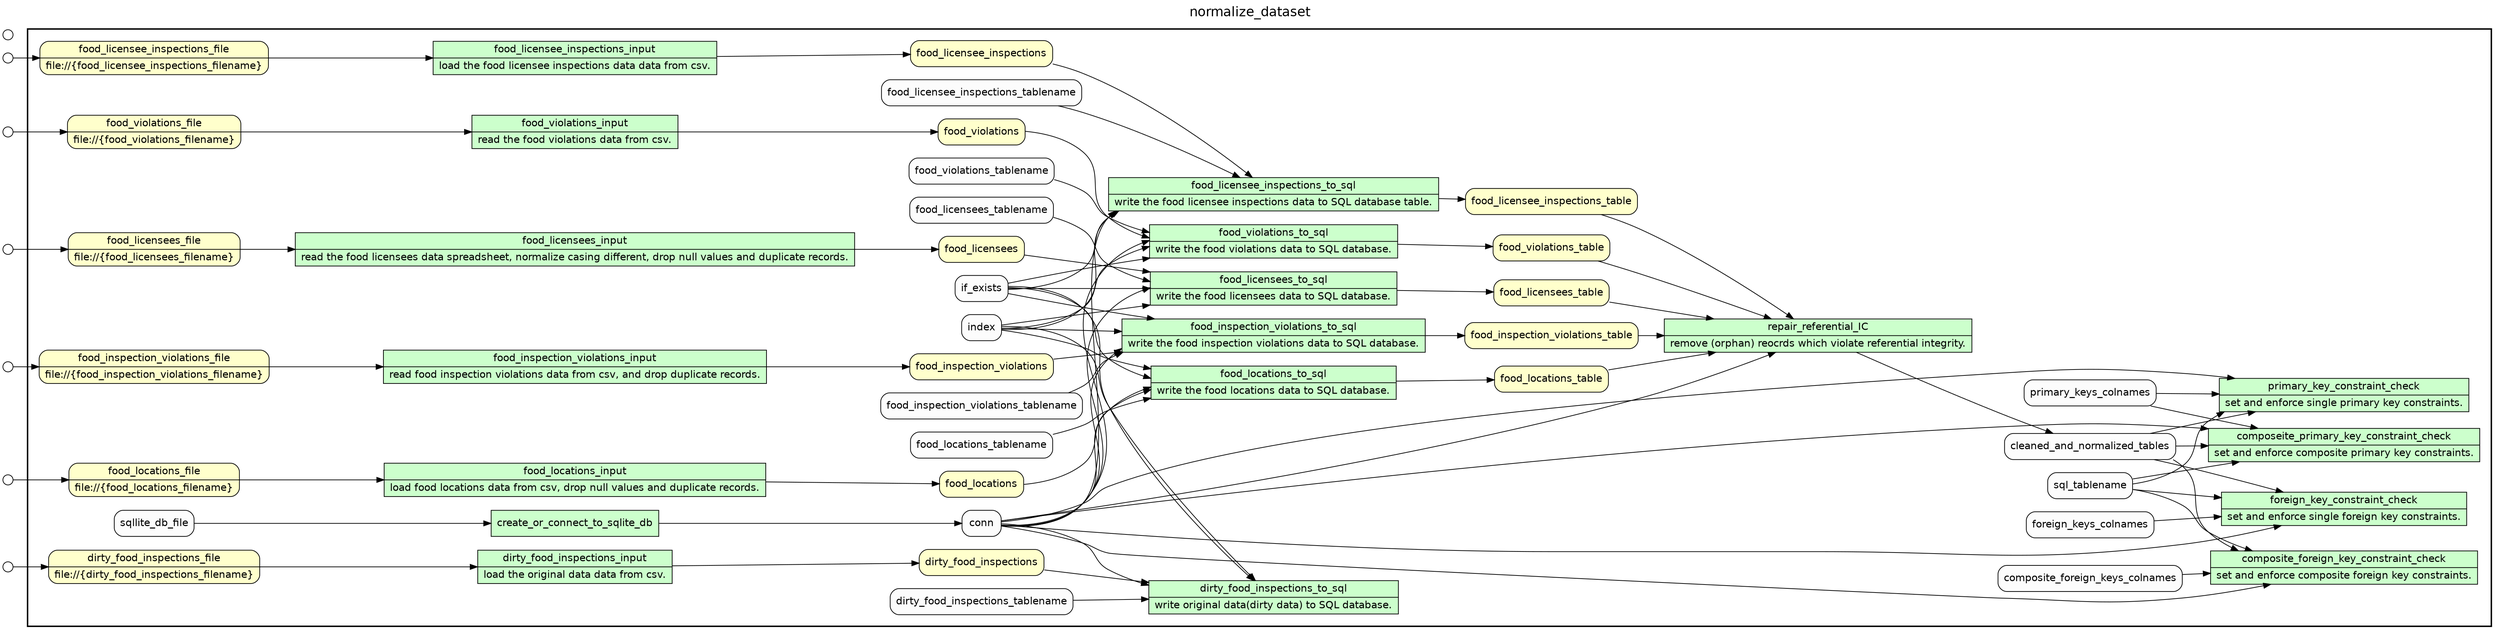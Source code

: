 
/* Start of top-level graph */
digraph Workflow {
rankdir=LR

/* Title for graph */
fontname=Helvetica; fontsize=18; labelloc=t
label=normalize_dataset

/* Start of double cluster for drawing box around nodes in workflow */
subgraph cluster_workflow_box_outer { label=""; color=black; penwidth=2
subgraph cluster_workflow_box_inner { label=""; penwidth=0

/* Style for nodes representing atomic programs in workflow */
node[shape=box style=filled fillcolor="#CCFFCC" peripheries=1 fontname=Helvetica]

/* Nodes representing atomic programs in workflow */
food_licensee_inspections_input [shape=record rankdir=LR label="{{<f0> food_licensee_inspections_input |<f1> load the food licensee inspections data data from csv.}}"];
food_inspection_violations_input [shape=record rankdir=LR label="{{<f0> food_inspection_violations_input |<f1> read food inspection violations data from csv, and drop duplicate records.}}"];
food_violations_input [shape=record rankdir=LR label="{{<f0> food_violations_input |<f1> read the food violations data from csv.}}"];
food_licensees_input [shape=record rankdir=LR label="{{<f0> food_licensees_input |<f1> read the food licensees data spreadsheet, normalize casing different, drop null values and duplicate records.}}"];
food_locations_input [shape=record rankdir=LR label="{{<f0> food_locations_input |<f1> load food locations data from csv, drop null values and duplicate records.}}"];
dirty_food_inspections_input [shape=record rankdir=LR label="{{<f0> dirty_food_inspections_input |<f1> load the original data data from csv.}}"];
create_or_connect_to_sqlite_db
food_licensee_inspections_to_sql [shape=record rankdir=LR label="{{<f0> food_licensee_inspections_to_sql |<f1> write the food licensee inspections data to SQL database table.}}"];
food_inspection_violations_to_sql [shape=record rankdir=LR label="{{<f0> food_inspection_violations_to_sql |<f1> write the food inspection violations data to SQL database.}}"];
food_violations_to_sql [shape=record rankdir=LR label="{{<f0> food_violations_to_sql |<f1> write the food violations data to SQL database.}}"];
food_licensees_to_sql [shape=record rankdir=LR label="{{<f0> food_licensees_to_sql |<f1> write the food licensees data to SQL database.}}"];
food_locations_to_sql [shape=record rankdir=LR label="{{<f0> food_locations_to_sql |<f1> write the food locations data to SQL database.}}"];
dirty_food_inspections_to_sql [shape=record rankdir=LR label="{{<f0> dirty_food_inspections_to_sql |<f1> write original data(dirty data) to SQL database.}}"];
repair_referential_IC [shape=record rankdir=LR label="{{<f0> repair_referential_IC |<f1> remove (orphan) reocrds which violate referential integrity.}}"];
primary_key_constraint_check [shape=record rankdir=LR label="{{<f0> primary_key_constraint_check |<f1> set and enforce single primary key constraints.}}"];
foreign_key_constraint_check [shape=record rankdir=LR label="{{<f0> foreign_key_constraint_check |<f1> set and enforce single foreign key constraints.}}"];
composeite_primary_key_constraint_check [shape=record rankdir=LR label="{{<f0> composeite_primary_key_constraint_check |<f1> set and enforce composite primary key constraints.}}"];
composite_foreign_key_constraint_check [shape=record rankdir=LR label="{{<f0> composite_foreign_key_constraint_check |<f1> set and enforce composite foreign key constraints.}}"];

/* Style for nodes representing non-parameter data channels in workflow */
node[shape=box style="rounded,filled" fillcolor="#FFFFCC" peripheries=1 fontname=Helvetica]

/* Nodes for non-parameter data channels in workflow */
food_licensee_inspections_file [shape=record rankdir=LR label="{{<f0> food_licensee_inspections_file |<f1> file\://\{food_licensee_inspections_filename\}}}"];
food_inspection_violations_file [shape=record rankdir=LR label="{{<f0> food_inspection_violations_file |<f1> file\://\{food_inspection_violations_filename\}}}"];
food_violations_file [shape=record rankdir=LR label="{{<f0> food_violations_file |<f1> file\://\{food_violations_filename\}}}"];
food_licensees_file [shape=record rankdir=LR label="{{<f0> food_licensees_file |<f1> file\://\{food_licensees_filename\}}}"];
food_locations_file [shape=record rankdir=LR label="{{<f0> food_locations_file |<f1> file\://\{food_locations_filename\}}}"];
dirty_food_inspections_file [shape=record rankdir=LR label="{{<f0> dirty_food_inspections_file |<f1> file\://\{dirty_food_inspections_filename\}}}"];
food_licensee_inspections
food_inspection_violations
food_violations
food_licensees
food_locations
dirty_food_inspections
food_licensee_inspections_table
food_licensees_table
food_inspection_violations_table
food_violations_table
food_locations_table

/* Style for nodes representing parameter channels in workflow */
node[shape=box style="rounded,filled" fillcolor="#FCFCFC" peripheries=1 fontname=Helvetica]

/* Nodes representing parameter channels in workflow */
conn
cleaned_and_normalized_tables

/* Edges representing connections between programs and channels */
food_licensee_inspections_input -> food_licensee_inspections
food_licensee_inspections_file -> food_licensee_inspections_input
food_inspection_violations_input -> food_inspection_violations
food_inspection_violations_file -> food_inspection_violations_input
food_violations_input -> food_violations
food_violations_file -> food_violations_input
food_licensees_input -> food_licensees
food_licensees_file -> food_licensees_input
food_locations_input -> food_locations
food_locations_file -> food_locations_input
dirty_food_inspections_input -> dirty_food_inspections
dirty_food_inspections_file -> dirty_food_inspections_input
create_or_connect_to_sqlite_db -> conn
sqllite_db_file -> create_or_connect_to_sqlite_db
food_licensee_inspections_to_sql -> food_licensee_inspections_table
food_licensee_inspections -> food_licensee_inspections_to_sql
food_licensee_inspections_tablename -> food_licensee_inspections_to_sql
conn -> food_licensee_inspections_to_sql
if_exists -> food_licensee_inspections_to_sql
index -> food_licensee_inspections_to_sql
food_inspection_violations_to_sql -> food_inspection_violations_table
food_inspection_violations -> food_inspection_violations_to_sql
food_inspection_violations_tablename -> food_inspection_violations_to_sql
conn -> food_inspection_violations_to_sql
if_exists -> food_inspection_violations_to_sql
index -> food_inspection_violations_to_sql
food_violations_to_sql -> food_violations_table
food_violations -> food_violations_to_sql
food_violations_tablename -> food_violations_to_sql
conn -> food_violations_to_sql
if_exists -> food_violations_to_sql
index -> food_violations_to_sql
food_licensees_to_sql -> food_licensees_table
food_licensees -> food_licensees_to_sql
food_licensees_tablename -> food_licensees_to_sql
conn -> food_licensees_to_sql
if_exists -> food_licensees_to_sql
index -> food_licensees_to_sql
food_locations_to_sql -> food_locations_table
food_locations -> food_locations_to_sql
food_locations_tablename -> food_locations_to_sql
conn -> food_locations_to_sql
if_exists -> food_locations_to_sql
index -> food_locations_to_sql
dirty_food_inspections -> dirty_food_inspections_to_sql
dirty_food_inspections_tablename -> dirty_food_inspections_to_sql
conn -> dirty_food_inspections_to_sql
if_exists -> dirty_food_inspections_to_sql
index -> dirty_food_inspections_to_sql
repair_referential_IC -> cleaned_and_normalized_tables
food_licensee_inspections_table -> repair_referential_IC
food_licensees_table -> repair_referential_IC
food_inspection_violations_table -> repair_referential_IC
food_violations_table -> repair_referential_IC
food_locations_table -> repair_referential_IC
conn -> repair_referential_IC
sql_tablename -> primary_key_constraint_check
primary_keys_colnames -> primary_key_constraint_check
cleaned_and_normalized_tables -> primary_key_constraint_check
conn -> primary_key_constraint_check
sql_tablename -> foreign_key_constraint_check
foreign_keys_colnames -> foreign_key_constraint_check
cleaned_and_normalized_tables -> foreign_key_constraint_check
conn -> foreign_key_constraint_check
sql_tablename -> composeite_primary_key_constraint_check
primary_keys_colnames -> composeite_primary_key_constraint_check
cleaned_and_normalized_tables -> composeite_primary_key_constraint_check
conn -> composeite_primary_key_constraint_check
sql_tablename -> composite_foreign_key_constraint_check
composite_foreign_keys_colnames -> composite_foreign_key_constraint_check
cleaned_and_normalized_tables -> composite_foreign_key_constraint_check
conn -> composite_foreign_key_constraint_check

/* End of double cluster for drawing box around nodes in workflow */
}}

/* Style for nodes representing workflow input ports */
node[shape=circle style="rounded,filled" fillcolor="#FFFFFF" peripheries=1 fontname=Helvetica width=0.2]

/* Nodes representing workflow input ports */
food_licensee_inspections_file_input_port [label=""]
food_inspection_violations_file_input_port [label=""]
food_violations_file_input_port [label=""]
food_licensees_file_input_port [label=""]
food_locations_file_input_port [label=""]
dirty_food_inspections_file_input_port [label=""]

/* Style for nodes representing workflow output ports */
node[shape=circle style="rounded,filled" fillcolor="#FFFFFF" peripheries=1 fontname=Helvetica width=0.2]

/* Nodes representing workflow output ports */
sqllite_db_file_output_port [label=""]

/* Edges from input ports to channels */
food_licensee_inspections_file_input_port -> food_licensee_inspections_file
food_inspection_violations_file_input_port -> food_inspection_violations_file
food_violations_file_input_port -> food_violations_file
food_licensees_file_input_port -> food_licensees_file
food_locations_file_input_port -> food_locations_file
dirty_food_inspections_file_input_port -> dirty_food_inspections_file

/* Edges from channels to output ports */

/* End of top-level graph */
}

